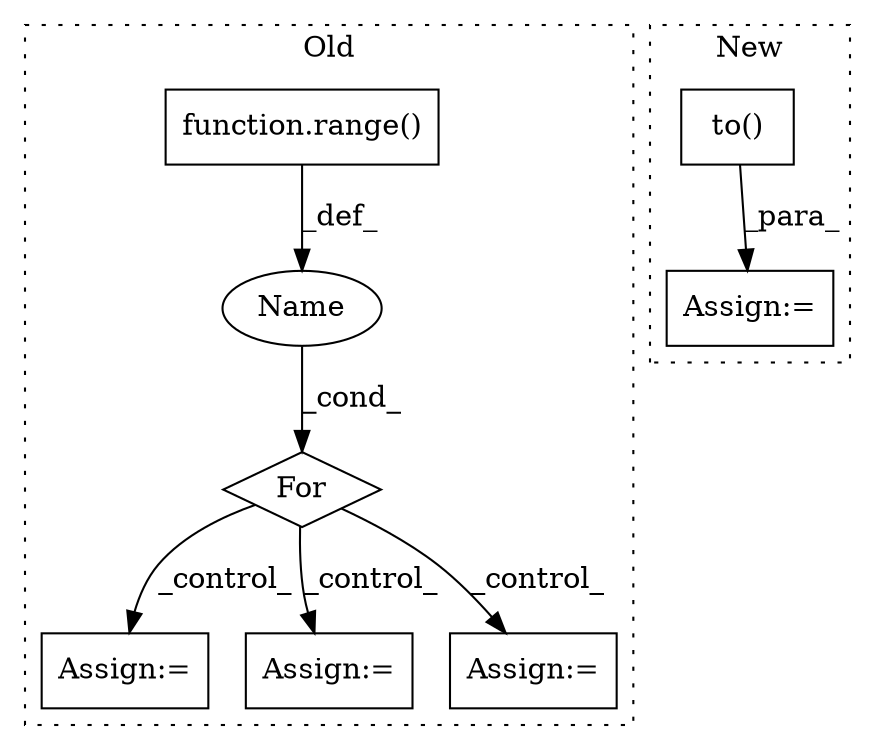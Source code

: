 digraph G {
subgraph cluster0 {
1 [label="function.range()" a="75" s="2199,2220" l="6,1" shape="box"];
4 [label="For" a="107" s="2190,2221" l="4,14" shape="diamond"];
5 [label="Assign:=" a="68" s="2795" l="3" shape="box"];
6 [label="Name" a="87" s="2194" l="1" shape="ellipse"];
7 [label="Assign:=" a="68" s="2243" l="3" shape="box"];
8 [label="Assign:=" a="68" s="2398" l="3" shape="box"];
label = "Old";
style="dotted";
}
subgraph cluster1 {
2 [label="to()" a="75" s="2103,2150" l="36,1" shape="box"];
3 [label="Assign:=" a="68" s="2100" l="3" shape="box"];
label = "New";
style="dotted";
}
1 -> 6 [label="_def_"];
2 -> 3 [label="_para_"];
4 -> 5 [label="_control_"];
4 -> 8 [label="_control_"];
4 -> 7 [label="_control_"];
6 -> 4 [label="_cond_"];
}